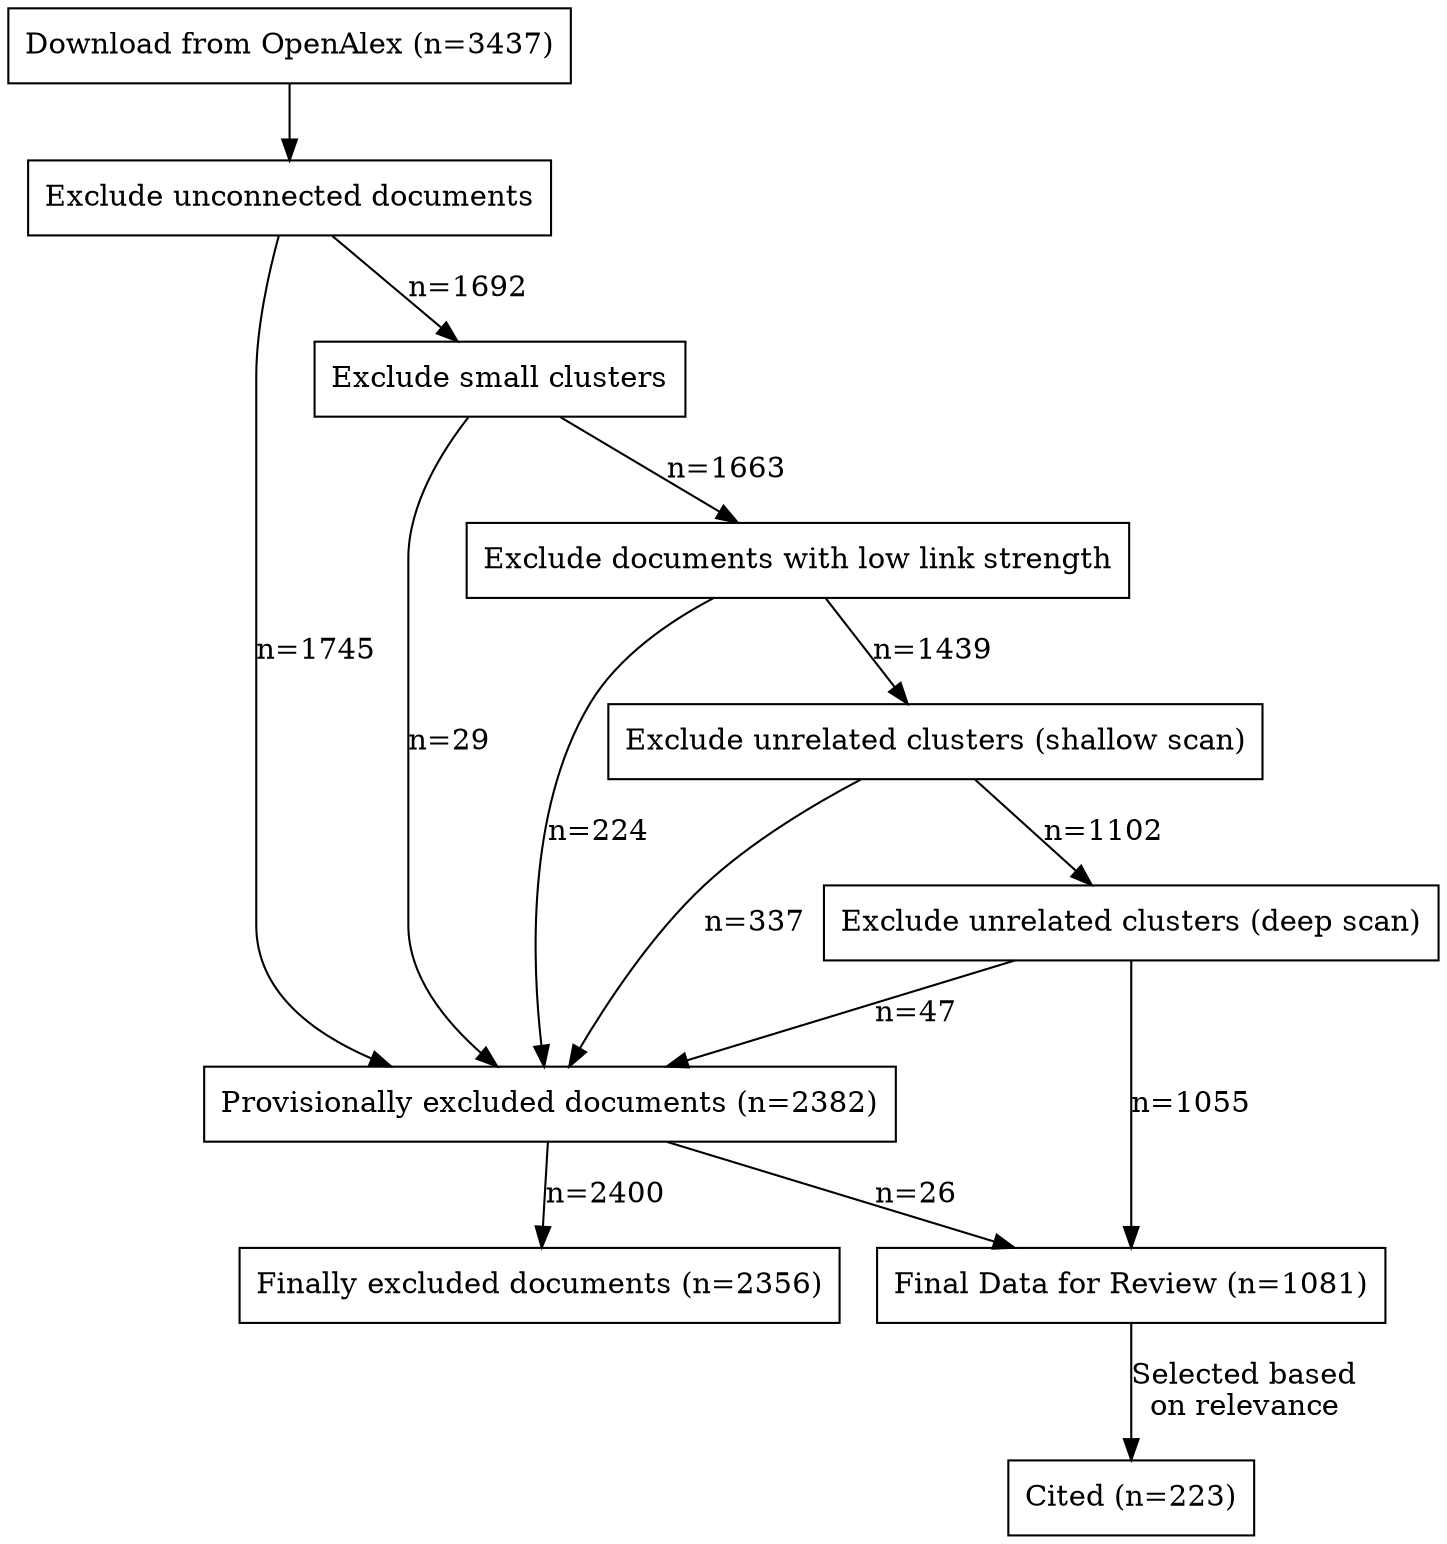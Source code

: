 digraph G {
    node [shape=box];

    load_data [label="Download from OpenAlex (n=3437)"];
    filter_unconnected_documents [label="Exclude unconnected documents"];
    filter_clusters [label="Exclude small clusters"];
    filter_low_links [label="Exclude documents with low link strength"];
    filter_unrelated_clusters [label="Exclude unrelated clusters (shallow scan)"];
    filter_unrelated_clusters_deep [label="Exclude unrelated clusters (deep scan)"];
    excluded_documents [label="Provisionally excluded documents (n=2382)"];
    final_excluded_documents [label="Finally excluded documents (n=2356)"];
    final_data [label="Final Data for Review (n=1081)"];
    in_paper [label="Cited (n=223)"];


    load_data -> filter_unconnected_documents;
    filter_unconnected_documents -> filter_clusters [label="n=1692"];
    filter_unconnected_documents -> excluded_documents [label="n=1745"];
    filter_clusters -> filter_low_links [label="n=1663"];
    filter_low_links -> excluded_documents [label="n=224"];
    filter_low_links -> filter_unrelated_clusters [label="n=1439"];
    filter_unrelated_clusters -> excluded_documents [label="n=337"];
    filter_unrelated_clusters -> filter_unrelated_clusters_deep [label="n=1102"];
    filter_unrelated_clusters_deep -> excluded_documents [label="n=47"];
    filter_unrelated_clusters_deep -> final_data [label="n=1055"];
    filter_clusters -> excluded_documents [label="n=29"];
    excluded_documents -> final_excluded_documents [label="n=2400"];
    excluded_documents -> final_data [label="n=26"];
    final_data -> in_paper [label="Selected based\non relevance"];

    
}